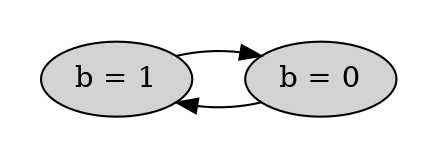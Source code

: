 strict digraph DiskGraph {
nodesep=0.35;
subgraph cluster_graph {
color="white";
2559527108331228009 [label="b = 0",style = filled]
-5346598560076417102 [label="b = 1",style = filled]
2559527108331228009 -> -5346598560076417102 [label="",color="black",fontcolor="black"];
-5346598560076417102 -> 2559527108331228009 [label="",color="black",fontcolor="black"];
{rank = same; 2559527108331228009;-5346598560076417102;}
}
}
